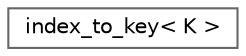 digraph "类继承关系图"
{
 // LATEX_PDF_SIZE
  bgcolor="transparent";
  edge [fontname=Helvetica,fontsize=10,labelfontname=Helvetica,labelfontsize=10];
  node [fontname=Helvetica,fontsize=10,shape=box,height=0.2,width=0.4];
  rankdir="LR";
  Node0 [id="Node000000",label="index_to_key\< K \>",height=0.2,width=0.4,color="grey40", fillcolor="white", style="filled",URL="$structindex__to__key.html",tooltip=" "];
}
